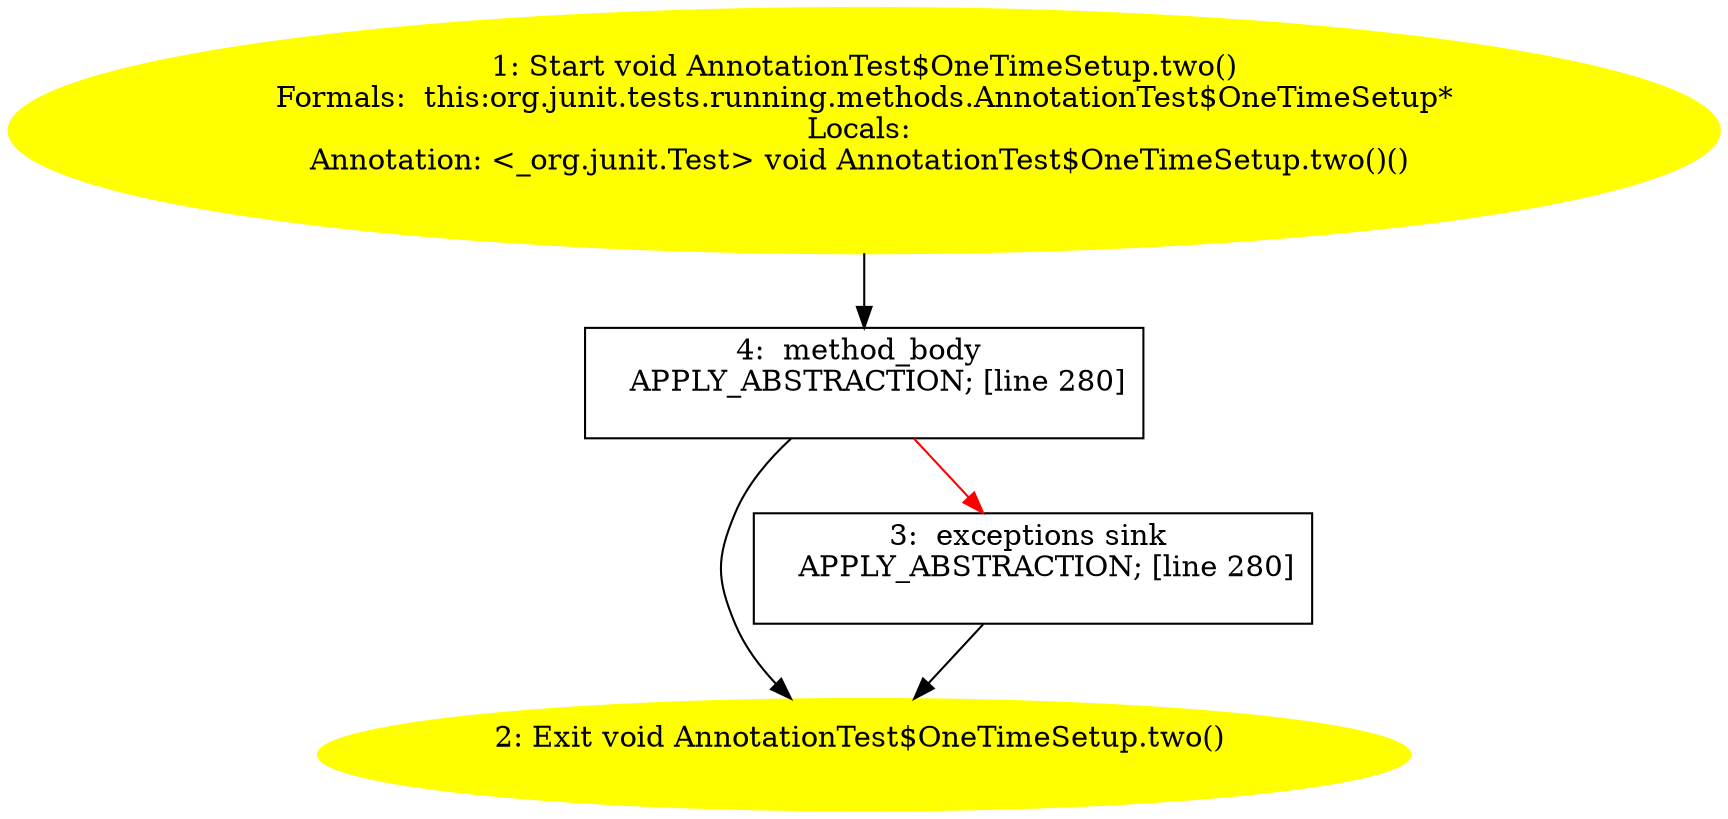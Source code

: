 /* @generated */
digraph cfg {
"org.junit.tests.running.methods.AnnotationTest$OneTimeSetup.two():void.badf08055a7ccd3d0d056457a6596d58_1" [label="1: Start void AnnotationTest$OneTimeSetup.two()\nFormals:  this:org.junit.tests.running.methods.AnnotationTest$OneTimeSetup*\nLocals: \nAnnotation: <_org.junit.Test> void AnnotationTest$OneTimeSetup.two()() \n  " color=yellow style=filled]
	

	 "org.junit.tests.running.methods.AnnotationTest$OneTimeSetup.two():void.badf08055a7ccd3d0d056457a6596d58_1" -> "org.junit.tests.running.methods.AnnotationTest$OneTimeSetup.two():void.badf08055a7ccd3d0d056457a6596d58_4" ;
"org.junit.tests.running.methods.AnnotationTest$OneTimeSetup.two():void.badf08055a7ccd3d0d056457a6596d58_2" [label="2: Exit void AnnotationTest$OneTimeSetup.two() \n  " color=yellow style=filled]
	

"org.junit.tests.running.methods.AnnotationTest$OneTimeSetup.two():void.badf08055a7ccd3d0d056457a6596d58_3" [label="3:  exceptions sink \n   APPLY_ABSTRACTION; [line 280]\n " shape="box"]
	

	 "org.junit.tests.running.methods.AnnotationTest$OneTimeSetup.two():void.badf08055a7ccd3d0d056457a6596d58_3" -> "org.junit.tests.running.methods.AnnotationTest$OneTimeSetup.two():void.badf08055a7ccd3d0d056457a6596d58_2" ;
"org.junit.tests.running.methods.AnnotationTest$OneTimeSetup.two():void.badf08055a7ccd3d0d056457a6596d58_4" [label="4:  method_body \n   APPLY_ABSTRACTION; [line 280]\n " shape="box"]
	

	 "org.junit.tests.running.methods.AnnotationTest$OneTimeSetup.two():void.badf08055a7ccd3d0d056457a6596d58_4" -> "org.junit.tests.running.methods.AnnotationTest$OneTimeSetup.two():void.badf08055a7ccd3d0d056457a6596d58_2" ;
	 "org.junit.tests.running.methods.AnnotationTest$OneTimeSetup.two():void.badf08055a7ccd3d0d056457a6596d58_4" -> "org.junit.tests.running.methods.AnnotationTest$OneTimeSetup.two():void.badf08055a7ccd3d0d056457a6596d58_3" [color="red" ];
}
